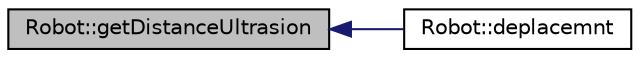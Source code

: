 digraph "Robot::getDistanceUltrasion"
{
  edge [fontname="Helvetica",fontsize="10",labelfontname="Helvetica",labelfontsize="10"];
  node [fontname="Helvetica",fontsize="10",shape=record];
  rankdir="LR";
  Node17 [label="Robot::getDistanceUltrasion",height=0.2,width=0.4,color="black", fillcolor="grey75", style="filled", fontcolor="black"];
  Node17 -> Node18 [dir="back",color="midnightblue",fontsize="10",style="solid"];
  Node18 [label="Robot::deplacemnt",height=0.2,width=0.4,color="black", fillcolor="white", style="filled",URL="$class_robot.html#a53edd4c7204f04d0bb3e97f1f1574755",tooltip="Control the new direction and the new speed of the Robot. "];
}
